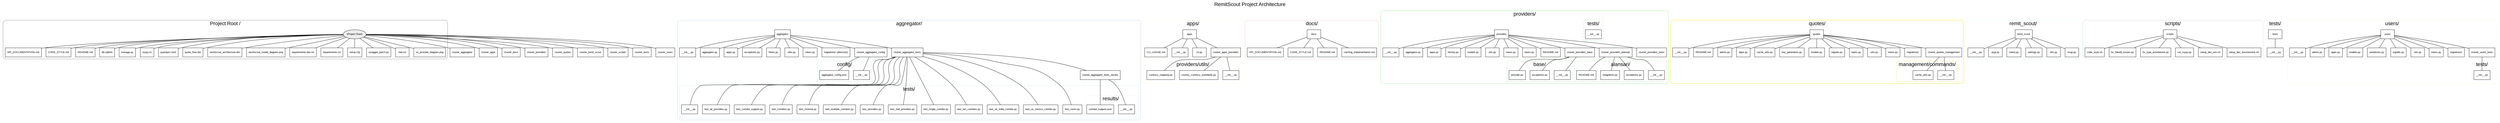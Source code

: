 digraph RemitScoutArchitecture {
    // Global graph settings
    graph [
        label="RemitScout Project Architecture",
        labelloc="t",
        fontsize="20",
        fontname="Arial"
    ];
    node [fontname="Arial", fontsize="10", shape=box];
    edge [arrowhead="none"];

    // -----------------------------------------------------------------
    // Top-Level (Project Root)
    // -----------------------------------------------------------------
    subgraph cluster_root {
        label = "Project Root /";
        style = "rounded";
        color = "gray50";
        
        // Top-level files (omitting __pycache__ directories)
        root_API_DOCUMENTATION_md     [label="API_DOCUMENTATION.md"];
        root_CODE_STYLE_md            [label="CODE_STYLE.md"];
        root_README_md                [label="README.md"];
        root_db_sqlite3               [label="db.sqlite3"];
        root_manage_py                [label="manage.py"];
        root_mypy_ini                 [label="mypy.ini"];
        root_pyproject_toml           [label="pyproject.toml"];
        root_quote_flow_dot           [label="quote_flow.dot"];
        root_remitscout_architecture_dot [label="remitscout_architecture.dot"];
        root_remitscout_model_diagram_png [label="remitscout_model_diagram.png"];
        root_requirements_dev_txt     [label="requirements-dev.txt"];
        root_requirements_txt         [label="requirements.txt"];
        root_setup_cfg                [label="setup.cfg"];
        root_swagger_patch_py         [label="swagger_patch.py"];
        root_tree_txt                 [label="tree.txt"];
        root_xe_provider_diagram_png  [label="xe_provider_diagram.png"];
        
        // We'll show them as children of "root"
        root -> root_API_DOCUMENTATION_md;
        root -> root_CODE_STYLE_md;
        root -> root_README_md;
        root -> root_db_sqlite3;
        root -> root_manage_py;
        root -> root_mypy_ini;
        root -> root_pyproject_toml;
        root -> root_quote_flow_dot;
        root -> root_remitscout_architecture_dot;
        root -> root_remitscout_model_diagram_png;
        root -> root_requirements_dev_txt;
        root -> root_requirements_txt;
        root -> root_setup_cfg;
        root -> root_swagger_patch_py;
        root -> root_tree_txt;
        root -> root_xe_provider_diagram_png;
    }

    // Create a symbolic "root" node
    root [label="(Project Root)", shape=ellipse, style="filled", fillcolor="#EEEEEE"];

    // -----------------------------------------------------------------
    // aggregator/
    // -----------------------------------------------------------------
    subgraph cluster_aggregator {
        label = "aggregator/";
        style = "rounded";
        color = "lightblue";
        
        aggregator_init_py  [label="__init__.py"];
        aggregator_py       [label="aggregator.py"];
        aggregator_apps_py  [label="apps.py"];
        aggregator_exceptions_py [label="exceptions.py"];
        aggregator_filters_py    [label="filters.py"];
        aggregator_utils_py      [label="utils.py"];
        aggregator_views_py      [label="views.py"];

        // aggregator/config/
        subgraph cluster_aggregator_config {
            label = "config/";
            style = "dashed";
            aggregator_config_init_py      [label="__init__.py"];
            aggregator_config_json         [label="aggregator_config.json"];
        }

        // aggregator/tests/
        subgraph cluster_aggregator_tests {
            label = "tests/";
            style = "dashed";
            aggregator_tests_init_py   [label="__init__.py"];
            
            // aggregator/tests/results/
            subgraph cluster_aggregator_tests_results {
                label = "results/";
                style = "dotted";
                aggregator_tests_results_init_py [label="__init__.py"];
                aggregator_tests_results_corridor_json [label="corridor_support.json"];
            }
            aggregator_test_all_providers_py       [label="test_all_providers.py"];
            aggregator_test_corridor_support_py    [label="test_corridor_support.py"];
            aggregator_test_corridors_py           [label="test_corridors.py"];
            aggregator_test_minimal_py             [label="test_minimal.py"];
            aggregator_test_multiple_corridors_py  [label="test_multiple_corridors.py"];
            aggregator_test_providers_py           [label="test_providers.py"];
            aggregator_test_real_providers_py      [label="test_real_providers.py"];
            aggregator_test_single_corridor_py     [label="test_single_corridor.py"];
            aggregator_test_ten_corridors_py       [label="test_ten_corridors.py"];
            aggregator_test_uk_india_corridor_py   [label="test_uk_india_corridor.py"];
            aggregator_test_us_mexico_corridor_py  [label="test_us_mexico_corridor.py"];
            aggregator_test_xoom_py                [label="test_xoom.py"];
        }

        // aggregator/migrations/ (empty or not shown in detail)
        aggregator_migrations [label="migrations/ (directory)"];

        // Wiring aggregator nodes
        aggregator -> aggregator_init_py;
        aggregator -> aggregator_py;
        aggregator -> aggregator_apps_py;
        aggregator -> aggregator_exceptions_py;
        aggregator -> aggregator_filters_py;
        aggregator -> aggregator_utils_py;
        aggregator -> aggregator_views_py;
        aggregator -> cluster_aggregator_config;
        aggregator -> aggregator_migrations;
        aggregator -> cluster_aggregator_tests;
        
        cluster_aggregator_config -> aggregator_config_init_py;
        cluster_aggregator_config -> aggregator_config_json;

        cluster_aggregator_tests -> aggregator_tests_init_py;
        cluster_aggregator_tests -> cluster_aggregator_tests_results;
        cluster_aggregator_tests -> aggregator_test_all_providers_py;
        cluster_aggregator_tests -> aggregator_test_corridor_support_py;
        cluster_aggregator_tests -> aggregator_test_corridors_py;
        cluster_aggregator_tests -> aggregator_test_minimal_py;
        cluster_aggregator_tests -> aggregator_test_multiple_corridors_py;
        cluster_aggregator_tests -> aggregator_test_providers_py;
        cluster_aggregator_tests -> aggregator_test_real_providers_py;
        cluster_aggregator_tests -> aggregator_test_single_corridor_py;
        cluster_aggregator_tests -> aggregator_test_ten_corridors_py;
        cluster_aggregator_tests -> aggregator_test_uk_india_corridor_py;
        cluster_aggregator_tests -> aggregator_test_us_mexico_corridor_py;
        cluster_aggregator_tests -> aggregator_test_xoom_py;
        
        cluster_aggregator_tests_results -> aggregator_tests_results_init_py;
        cluster_aggregator_tests_results -> aggregator_tests_results_corridor_json;
    }
    root -> cluster_aggregator;

    // -----------------------------------------------------------------
    // apps/
    // -----------------------------------------------------------------
    subgraph cluster_apps {
        label = "apps/";
        style = "rounded";
        color = "lightyellow";

        apps_cli_usage_md [label="CLI_USAGE.md"];
        apps_init_py      [label="__init__.py"];
        apps_cli_py       [label="cli.py"];

        // apps/providers/utils
        subgraph cluster_apps_providers {
            label = "providers/utils/";
            style = "dashed";
            apps_providers_utils_init_py  [label="__init__.py"];
            apps_providers_utils_country  [label="country_currency_standards.py"];
            apps_providers_utils_mapping  [label="currency_mapping.py"];
        }

        apps -> apps_cli_usage_md;
        apps -> apps_init_py;
        apps -> apps_cli_py;
        apps -> cluster_apps_providers;

        cluster_apps_providers -> apps_providers_utils_init_py;
        cluster_apps_providers -> apps_providers_utils_country;
        cluster_apps_providers -> apps_providers_utils_mapping;
    }
    root -> cluster_apps;

    // -----------------------------------------------------------------
    // docs/
    // -----------------------------------------------------------------
    subgraph cluster_docs {
        label = "docs/";
        style = "rounded";
        color = "pink";

        docs_api_doc_md      [label="API_DOCUMENTATION.md"];
        docs_code_style_md   [label="CODE_STYLE.md"];
        docs_readme_md       [label="README.md"];
        docs_caching_md      [label="caching_implementation.md"];

        docs -> docs_api_doc_md;
        docs -> docs_code_style_md;
        docs -> docs_readme_md;
        docs -> docs_caching_md;
    }
    root -> cluster_docs;

    // -----------------------------------------------------------------
    // providers/
    // (Due to size, we show partial subfolders as an example)
    // -----------------------------------------------------------------
    subgraph cluster_providers {
        label = "providers/";
        style = "rounded";
        color = "lightgreen";

        providers_init_py [label="__init__.py"];
        providers_aggregator_py [label="aggregator.py"];
        providers_apps_py  [label="apps.py"];
        providers_factory_py [label="factory.py"];
        providers_models_py  [label="models.py"];
        providers_urls_py    [label="urls.py"];
        providers_views_py   [label="views.py"];
        providers_tasks_py   [label="tasks.py"];
        providers_readme_md  [label="README.md"];

        // Example subfolder: providers/base/
        subgraph cluster_providers_base {
            label="base/";
            style="dashed";
            providers_base_init_py  [label="__init__.py"];
            providers_base_exceptions_py [label="exceptions.py"];
            providers_base_provider_py   [label="provider.py"];
        }

        // Example subfolder: providers/alansari/
        subgraph cluster_providers_alansari {
            label="alansari/";
            style="dashed";
            providers_alansari_init_py   [label="__init__.py"];
            providers_alansari_exceptions_py [label="exceptions.py"];
            providers_alansari_integration_py [label="integration.py"];
            providers_alansari_readme_md [label="README.md"];
        }

        // (Repeat subgraphs for each provider: dahabshiil, instarem, etc.)

        // Example: providers/tests/
        subgraph cluster_providers_tests {
            label = "tests/";
            style="dashed";
            providers_tests_init_py [label="__init__.py"];
            // Then you'd have subfolders like providers/tests/alansari, etc.
            // We'll omit for brevity...
        }

        // Wiring within providers cluster
        providers -> providers_init_py;
        providers -> providers_aggregator_py;
        providers -> providers_apps_py;
        providers -> providers_factory_py;
        providers -> providers_models_py;
        providers -> providers_urls_py;
        providers -> providers_views_py;
        providers -> providers_tasks_py;
        providers -> providers_readme_md;
        providers -> cluster_providers_base;
        providers -> cluster_providers_alansari;
        providers -> cluster_providers_tests;
        
        cluster_providers_base -> providers_base_init_py;
        cluster_providers_base -> providers_base_exceptions_py;
        cluster_providers_base -> providers_base_provider_py;

        cluster_providers_alansari -> providers_alansari_init_py;
        cluster_providers_alansari -> providers_alansari_exceptions_py;
        cluster_providers_alansari -> providers_alansari_integration_py;
        cluster_providers_alansari -> providers_alansari_readme_md;
        
        // ... similarly for other provider subfolders (dahabshiil, intermex, etc.)
    }
    root -> cluster_providers;

    // -----------------------------------------------------------------
    // quotes/
    // -----------------------------------------------------------------
    subgraph cluster_quotes {
        label = "quotes/";
        style = "rounded";
        color = "gold";

        quotes_init_py       [label="__init__.py"];
        quotes_readme_md     [label="README.md"];
        quotes_admin_py      [label="admin.py"];
        quotes_apps_py       [label="apps.py"];
        quotes_cache_utils_py[label="cache_utils.py"];
        quotes_key_generators_py [label="key_generators.py"];
        quotes_models_py     [label="models.py"];
        quotes_signals_py    [label="signals.py"];
        quotes_tasks_py      [label="tasks.py"];
        quotes_urls_py       [label="urls.py"];
        quotes_views_py      [label="views.py"];

        // migrations/
        quotes_migrations  [label="migrations/"];

        // management/commands/
        subgraph cluster_quotes_management {
            label="management/commands/";
            style="dashed";
            quotes_mgmt_init_py  [label="__init__.py"];
            quotes_mgmt_cache_utils_py [label="cache_utils.py"];
        }

        quotes -> quotes_init_py;
        quotes -> quotes_readme_md;
        quotes -> quotes_admin_py;
        quotes -> quotes_apps_py;
        quotes -> quotes_cache_utils_py;
        quotes -> quotes_key_generators_py;
        quotes -> quotes_models_py;
        quotes -> quotes_signals_py;
        quotes -> quotes_tasks_py;
        quotes -> quotes_urls_py;
        quotes -> quotes_views_py;
        quotes -> quotes_migrations;
        quotes -> cluster_quotes_management;

        cluster_quotes_management -> quotes_mgmt_init_py;
        cluster_quotes_management -> quotes_mgmt_cache_utils_py;
    }
    root -> cluster_quotes;

    // -----------------------------------------------------------------
    // remit_scout/
    // -----------------------------------------------------------------
    subgraph cluster_remit_scout {
        label = "remit_scout/";
        style = "rounded";
        color = "lightcyan";

        remit_scout_init_py [label="__init__.py"];
        remit_scout_asgi_py [label="asgi.py"];
        remit_scout_celery_py [label="celery.py"];
        remit_scout_settings_py [label="settings.py"];
        remit_scout_urls_py [label="urls.py"];
        remit_scout_wsgi_py [label="wsgi.py"];
        
        remit_scout -> remit_scout_init_py;
        remit_scout -> remit_scout_asgi_py;
        remit_scout -> remit_scout_celery_py;
        remit_scout -> remit_scout_settings_py;
        remit_scout -> remit_scout_urls_py;
        remit_scout -> remit_scout_wsgi_py;
    }
    root -> cluster_remit_scout;

    // -----------------------------------------------------------------
    // scripts/
    // -----------------------------------------------------------------
    subgraph cluster_scripts {
        label = "scripts/";
        style = "rounded";
        color = "lightgray";
        
        scripts_code_style_sh        [label="code_style.sh"];
        scripts_fix_flake8_issues_py [label="fix_flake8_issues.py"];
        scripts_fix_type_annotations_py [label="fix_type_annotations.py"];
        scripts_run_mypy_py          [label="run_mypy.py"];
        scripts_setup_dev_env_sh     [label="setup_dev_env.sh"];
        scripts_setup_dev_environment_sh [label="setup_dev_environment.sh"];

        scripts -> scripts_code_style_sh;
        scripts -> scripts_fix_flake8_issues_py;
        scripts -> scripts_fix_type_annotations_py;
        scripts -> scripts_run_mypy_py;
        scripts -> scripts_setup_dev_env_sh;
        scripts -> scripts_setup_dev_environment_sh;
    }
    root -> cluster_scripts;

    // -----------------------------------------------------------------
    // tests/ (top-level)
    // -----------------------------------------------------------------
    subgraph cluster_tests {
        label = "tests/";
        style = "rounded";
        color = "white";
        
        tests_init_py [label="__init__.py"];
        tests -> tests_init_py;
    }
    root -> cluster_tests;

    // -----------------------------------------------------------------
    // users/
    // -----------------------------------------------------------------
    subgraph cluster_users {
        label = "users/";
        style = "rounded";
        color = "beige";

        users_init_py   [label="__init__.py"];
        users_admin_py  [label="admin.py"];
        users_apps_py   [label="apps.py"];
        users_models_py [label="models.py"];
        users_serializers_py [label="serializers.py"];
        users_signals_py     [label="signals.py"];
        users_urls_py        [label="urls.py"];
        users_views_py       [label="views.py"];

        // migrations/ (not expanded)
        users_migrations [label="migrations/"];

        // tests/
        subgraph cluster_users_tests {
            label="tests/";
            style="dashed";
            users_tests_init_py [label="__init__.py"];
        }

        users -> users_init_py;
        users -> users_admin_py;
        users -> users_apps_py;
        users -> users_models_py;
        users -> users_serializers_py;
        users -> users_signals_py;
        users -> users_urls_py;
        users -> users_views_py;
        users -> users_migrations;
        users -> cluster_users_tests;

        cluster_users_tests -> users_tests_init_py;
    }
    root -> cluster_users;
}
